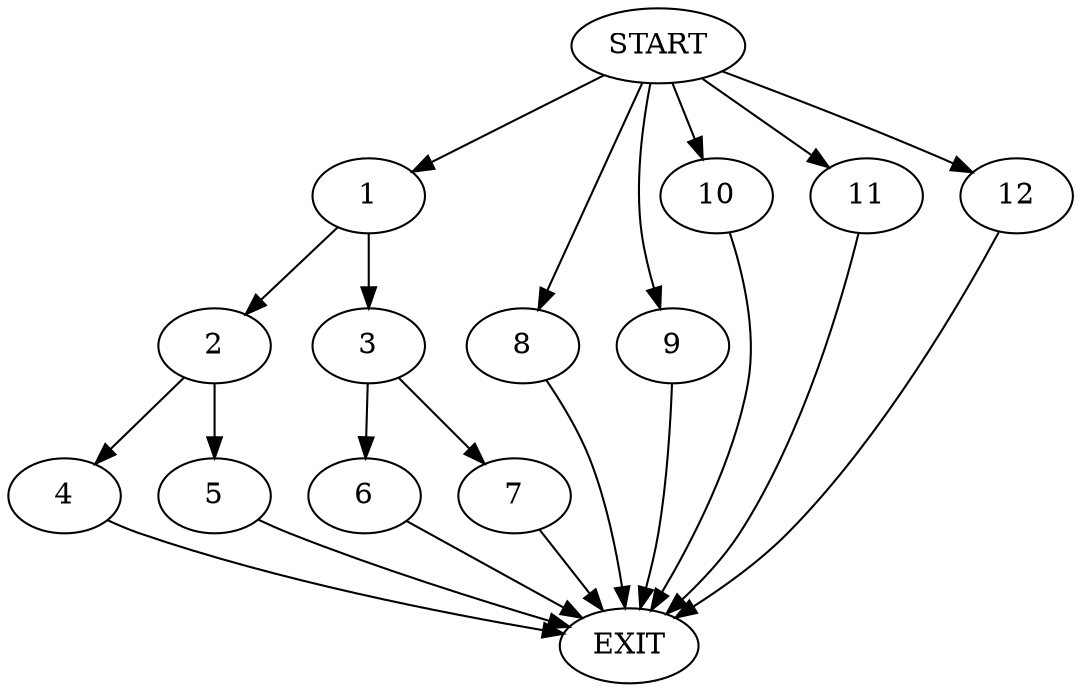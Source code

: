 digraph {
0 [label="START"]
13 [label="EXIT"]
0 -> 1
1 -> 2
1 -> 3
2 -> 4
2 -> 5
3 -> 6
3 -> 7
5 -> 13
4 -> 13
0 -> 8
8 -> 13
0 -> 9
9 -> 13
0 -> 10
10 -> 13
0 -> 11
11 -> 13
7 -> 13
6 -> 13
0 -> 12
12 -> 13
}
